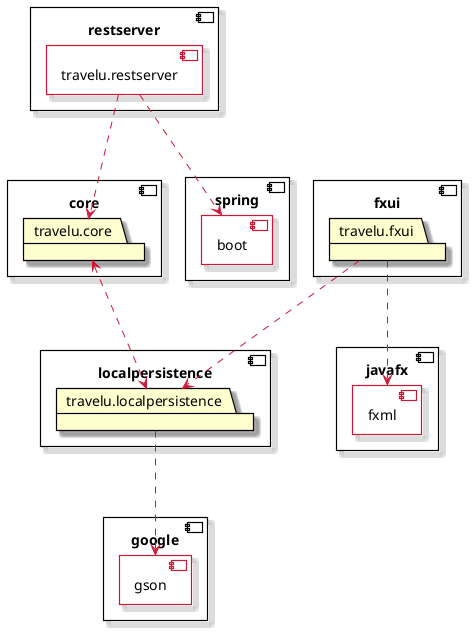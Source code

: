 @startuml packageDiagram 
skin rose

component restserver {
  [travelu.restserver] <<inside>>
}

component fxui {
  package travelu.fxui {
}
}

component core {
  package travelu.core {
}
}

component localpersistence {
  package travelu.localpersistence {
}
}

component spring {
  [boot] <<inside>>
}

component javafx {
  [fxml] <<inside>>
}

component google {
  [gson] <<inside>>
}

skinparam Component {
  BackgroundColor transparent
  BorderColor black
  BorderColor<<inside>> #cc1836
}

skinparam ComponentBorderThickness 1.2
skinparam PackageBorderThickness 1.2
skinparam PackageBorderColor black
skinparam ArrowColor #cc1836

HIDE <<inside>> stereotype


travelu.fxui ...> fxml
travelu.fxui ...> travelu.localpersistence
travelu.localpersistence ...> gson
travelu.core <...> travelu.localpersistence
travelu.restserver ...> travelu.core
travelu.restserver ...> boot
@enduml